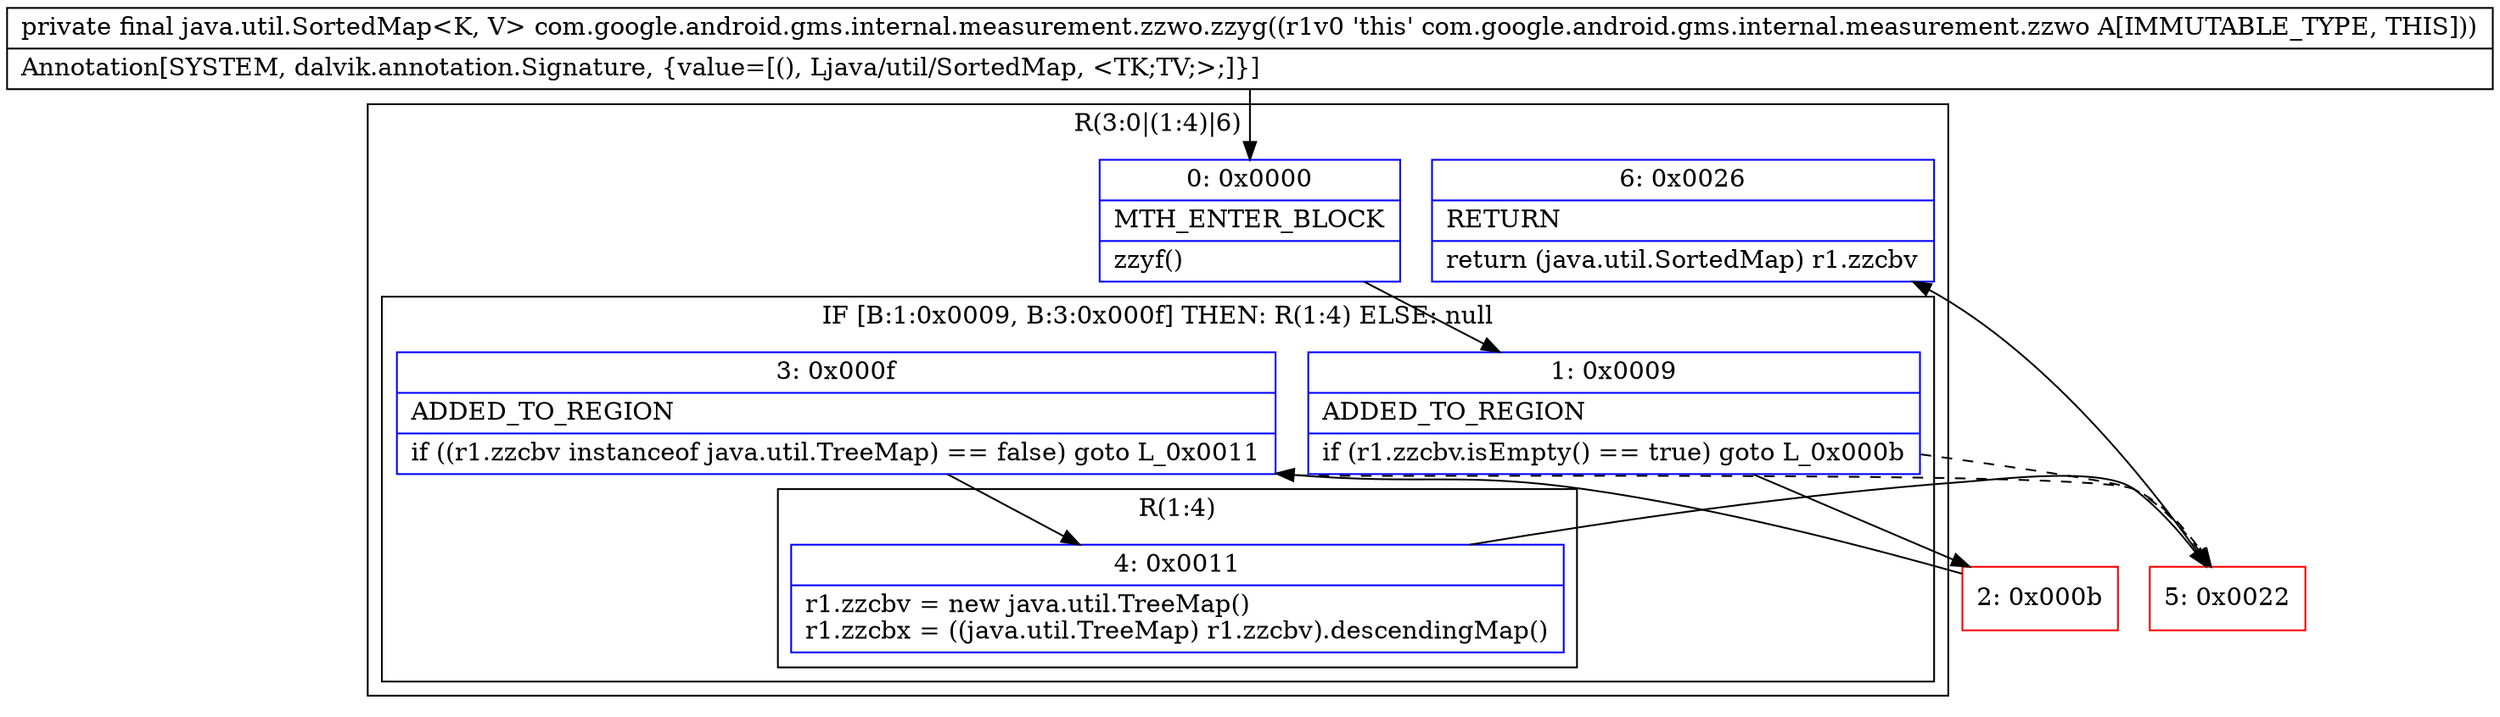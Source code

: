 digraph "CFG forcom.google.android.gms.internal.measurement.zzwo.zzyg()Ljava\/util\/SortedMap;" {
subgraph cluster_Region_1004889264 {
label = "R(3:0|(1:4)|6)";
node [shape=record,color=blue];
Node_0 [shape=record,label="{0\:\ 0x0000|MTH_ENTER_BLOCK\l|zzyf()\l}"];
subgraph cluster_IfRegion_1192059977 {
label = "IF [B:1:0x0009, B:3:0x000f] THEN: R(1:4) ELSE: null";
node [shape=record,color=blue];
Node_1 [shape=record,label="{1\:\ 0x0009|ADDED_TO_REGION\l|if (r1.zzcbv.isEmpty() == true) goto L_0x000b\l}"];
Node_3 [shape=record,label="{3\:\ 0x000f|ADDED_TO_REGION\l|if ((r1.zzcbv instanceof java.util.TreeMap) == false) goto L_0x0011\l}"];
subgraph cluster_Region_166839596 {
label = "R(1:4)";
node [shape=record,color=blue];
Node_4 [shape=record,label="{4\:\ 0x0011|r1.zzcbv = new java.util.TreeMap()\lr1.zzcbx = ((java.util.TreeMap) r1.zzcbv).descendingMap()\l}"];
}
}
Node_6 [shape=record,label="{6\:\ 0x0026|RETURN\l|return (java.util.SortedMap) r1.zzcbv\l}"];
}
Node_2 [shape=record,color=red,label="{2\:\ 0x000b}"];
Node_5 [shape=record,color=red,label="{5\:\ 0x0022}"];
MethodNode[shape=record,label="{private final java.util.SortedMap\<K, V\> com.google.android.gms.internal.measurement.zzwo.zzyg((r1v0 'this' com.google.android.gms.internal.measurement.zzwo A[IMMUTABLE_TYPE, THIS]))  | Annotation[SYSTEM, dalvik.annotation.Signature, \{value=[(), Ljava\/util\/SortedMap, \<TK;TV;\>;]\}]\l}"];
MethodNode -> Node_0;
Node_0 -> Node_1;
Node_1 -> Node_2;
Node_1 -> Node_5[style=dashed];
Node_3 -> Node_4;
Node_3 -> Node_5[style=dashed];
Node_4 -> Node_5;
Node_2 -> Node_3;
Node_5 -> Node_6;
}

